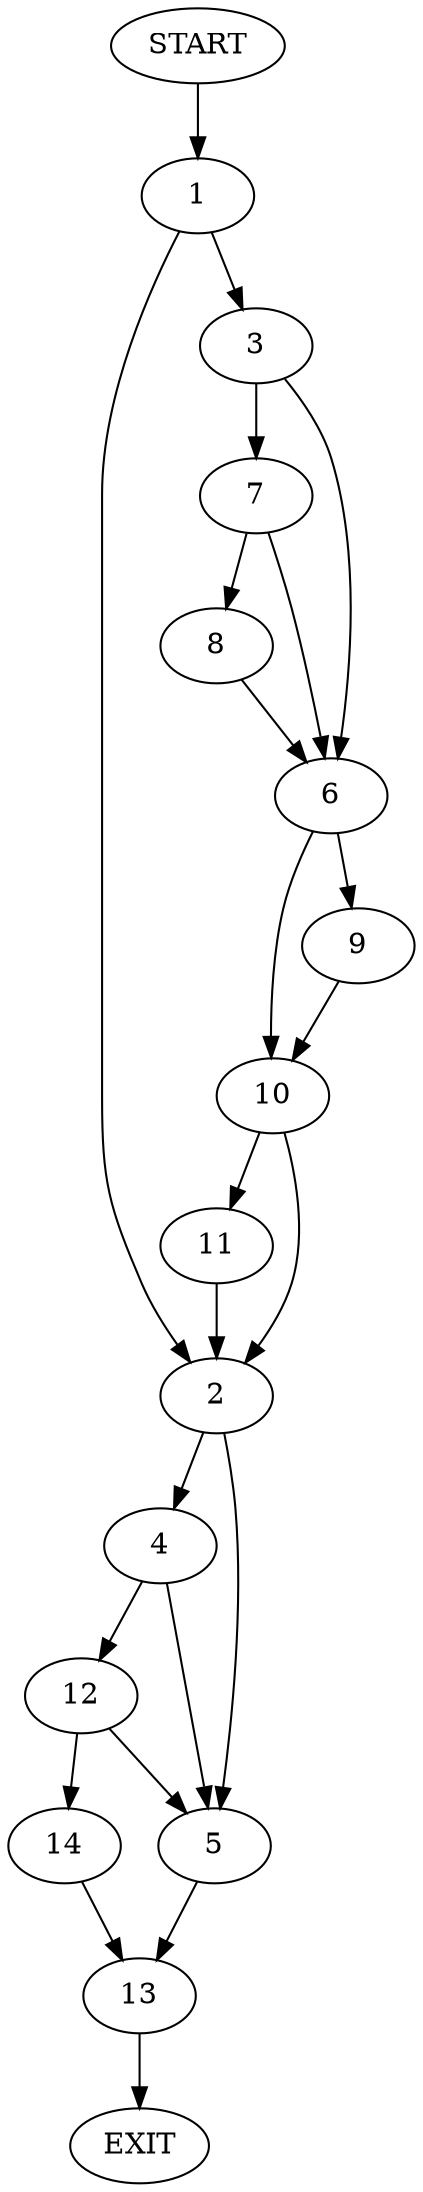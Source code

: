 digraph {
0 [label="START"]
15 [label="EXIT"]
0 -> 1
1 -> 2
1 -> 3
2 -> 4
2 -> 5
3 -> 6
3 -> 7
7 -> 6
7 -> 8
6 -> 9
6 -> 10
8 -> 6
9 -> 10
10 -> 2
10 -> 11
11 -> 2
4 -> 5
4 -> 12
5 -> 13
12 -> 14
12 -> 5
14 -> 13
13 -> 15
}
